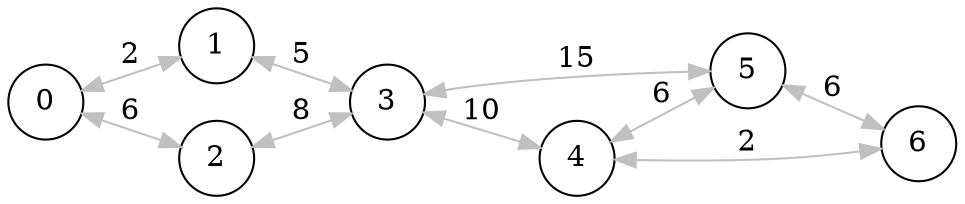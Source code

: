 digraph W {
  rankdir = LR;
  node [shape = circle;];
  edge [color = gray;];
  
  0 -> 1 [label = "2"; dir = "both";];
  0 -> 2 [label = "6"; dir = "both";];
  
  1 -> 3 [label = "5"; dir = "both";];
  2 -> 3 [label = "8"; dir = "both";];
  
  3 -> 5 [label = "15"; dir = "both";];
  3 -> 4 [label = "10"; dir = "both";];
  
  4 -> 5 [label = "6"; dir = "both";];
  4 -> 6 [label = "2"; dir = "both";];
  
  5 -> 6 [label = "6"; dir = "both";];
}